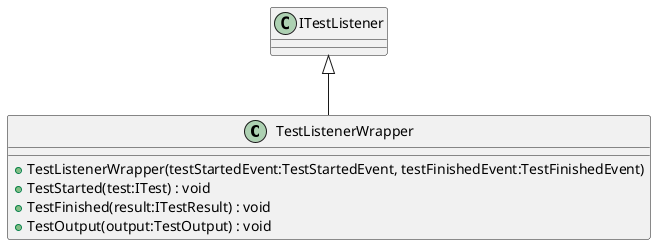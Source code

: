 @startuml
class TestListenerWrapper {
    + TestListenerWrapper(testStartedEvent:TestStartedEvent, testFinishedEvent:TestFinishedEvent)
    + TestStarted(test:ITest) : void
    + TestFinished(result:ITestResult) : void
    + TestOutput(output:TestOutput) : void
}
ITestListener <|-- TestListenerWrapper
@enduml
